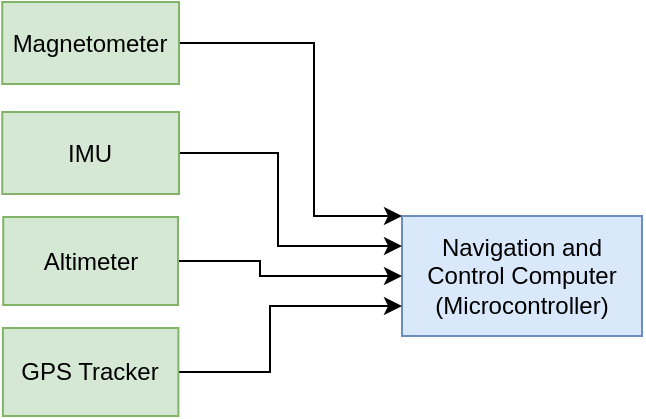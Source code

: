 <mxfile version="13.5.7" type="github">
  <diagram id="76Q4s4qqV5ZXUxcZRJFr" name="Page-1">
    <mxGraphModel dx="774" dy="426" grid="0" gridSize="10" guides="1" tooltips="1" connect="1" arrows="1" fold="1" page="1" pageScale="1" pageWidth="1169" pageHeight="827" math="0" shadow="0">
      <root>
        <mxCell id="0" />
        <mxCell id="1" parent="0" />
        <mxCell id="VAtZuYTsF3c0NlVxxPf--1" value="Navigation and Control Computer&lt;br&gt;(Microcontroller)" style="rounded=0;whiteSpace=wrap;html=1;fillColor=#dae8fc;strokeColor=#6c8ebf;" parent="1" vertex="1">
          <mxGeometry x="492" y="369" width="120" height="60" as="geometry" />
        </mxCell>
        <mxCell id="VAtZuYTsF3c0NlVxxPf--3" style="edgeStyle=orthogonalEdgeStyle;rounded=0;orthogonalLoop=1;jettySize=auto;html=1;entryX=0;entryY=0.25;entryDx=0;entryDy=0;" parent="1" source="VAtZuYTsF3c0NlVxxPf--2" target="VAtZuYTsF3c0NlVxxPf--1" edge="1">
          <mxGeometry relative="1" as="geometry">
            <mxPoint x="457" y="387" as="targetPoint" />
            <Array as="points">
              <mxPoint x="430" y="337" />
              <mxPoint x="430" y="384" />
            </Array>
          </mxGeometry>
        </mxCell>
        <mxCell id="VAtZuYTsF3c0NlVxxPf--2" value="IMU" style="rounded=0;whiteSpace=wrap;html=1;fillColor=#d5e8d4;strokeColor=#82b366;" parent="1" vertex="1">
          <mxGeometry x="292.12" y="317" width="88.38" height="41" as="geometry" />
        </mxCell>
        <mxCell id="VAtZuYTsF3c0NlVxxPf--5" style="edgeStyle=orthogonalEdgeStyle;rounded=0;orthogonalLoop=1;jettySize=auto;html=1;entryX=0;entryY=0.5;entryDx=0;entryDy=0;" parent="1" source="VAtZuYTsF3c0NlVxxPf--4" target="VAtZuYTsF3c0NlVxxPf--1" edge="1">
          <mxGeometry relative="1" as="geometry">
            <Array as="points">
              <mxPoint x="421" y="391" />
              <mxPoint x="421" y="399" />
            </Array>
          </mxGeometry>
        </mxCell>
        <mxCell id="VAtZuYTsF3c0NlVxxPf--4" value="Altimeter" style="rounded=0;whiteSpace=wrap;html=1;fillColor=#d5e8d4;strokeColor=#82b366;" parent="1" vertex="1">
          <mxGeometry x="292.62" y="369.5" width="87.38" height="44" as="geometry" />
        </mxCell>
        <mxCell id="VAtZuYTsF3c0NlVxxPf--8" style="edgeStyle=orthogonalEdgeStyle;rounded=0;orthogonalLoop=1;jettySize=auto;html=1;exitX=1;exitY=0.5;exitDx=0;exitDy=0;entryX=0;entryY=0.75;entryDx=0;entryDy=0;" parent="1" source="VAtZuYTsF3c0NlVxxPf--7" target="VAtZuYTsF3c0NlVxxPf--1" edge="1">
          <mxGeometry relative="1" as="geometry">
            <Array as="points">
              <mxPoint x="426" y="447" />
              <mxPoint x="426" y="414" />
            </Array>
          </mxGeometry>
        </mxCell>
        <mxCell id="VAtZuYTsF3c0NlVxxPf--7" value="GPS Tracker" style="rounded=0;whiteSpace=wrap;html=1;fillColor=#d5e8d4;strokeColor=#82b366;" parent="1" vertex="1">
          <mxGeometry x="292.435" y="425" width="87.75" height="44" as="geometry" />
        </mxCell>
        <mxCell id="sHX7-P6BBiabdB0AWLeR-1" style="edgeStyle=orthogonalEdgeStyle;rounded=0;orthogonalLoop=1;jettySize=auto;html=1;entryX=0;entryY=0;entryDx=0;entryDy=0;" edge="1" parent="1" source="sHX7-P6BBiabdB0AWLeR-2" target="VAtZuYTsF3c0NlVxxPf--1">
          <mxGeometry relative="1" as="geometry">
            <mxPoint x="492" y="329" as="targetPoint" />
            <Array as="points">
              <mxPoint x="448" y="283" />
              <mxPoint x="448" y="369" />
            </Array>
          </mxGeometry>
        </mxCell>
        <mxCell id="sHX7-P6BBiabdB0AWLeR-2" value="Magnetometer" style="rounded=0;whiteSpace=wrap;html=1;fillColor=#d5e8d4;strokeColor=#82b366;" vertex="1" parent="1">
          <mxGeometry x="292.12" y="262" width="88.38" height="41" as="geometry" />
        </mxCell>
      </root>
    </mxGraphModel>
  </diagram>
</mxfile>
